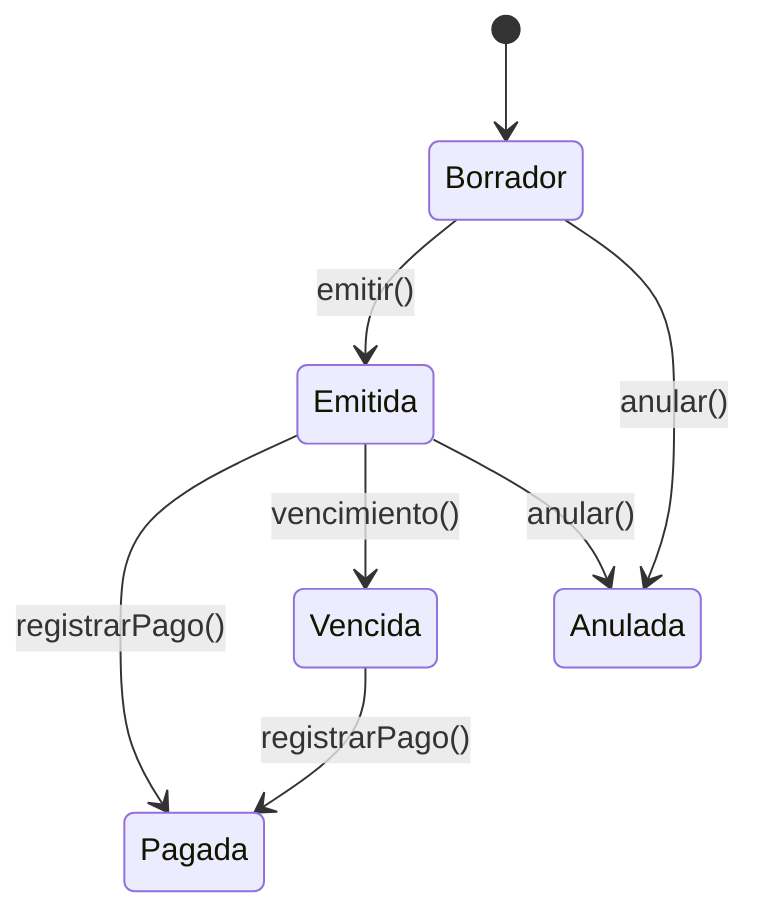 stateDiagram-v2
    [*] --> Borrador
    Borrador --> Emitida: emitir()
    Emitida --> Pagada: registrarPago()
    Emitida --> Vencida: vencimiento()
    Emitida --> Anulada: anular()
    Vencida --> Pagada: registrarPago()
    Borrador --> Anulada: anular()